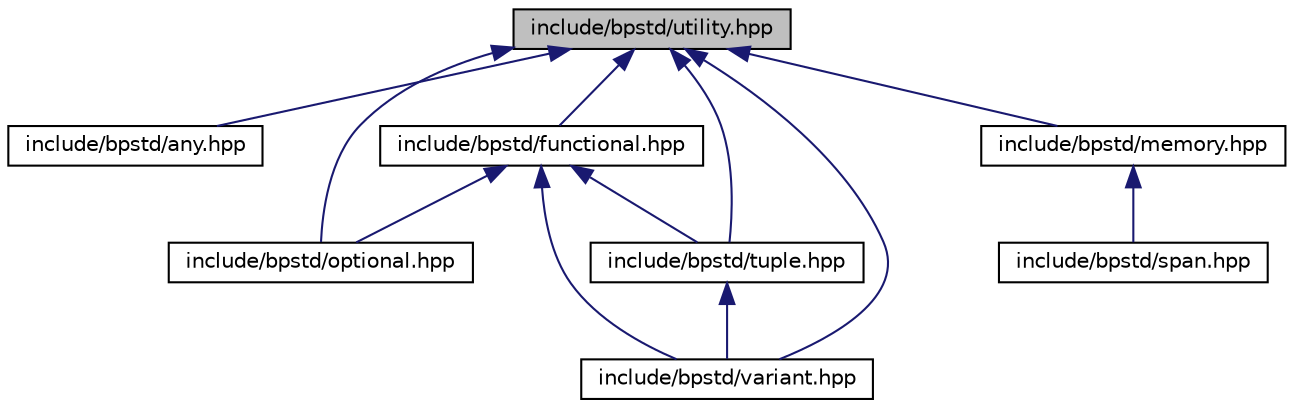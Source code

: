 digraph "include/bpstd/utility.hpp"
{
  edge [fontname="Helvetica",fontsize="10",labelfontname="Helvetica",labelfontsize="10"];
  node [fontname="Helvetica",fontsize="10",shape=record];
  Node8 [label="include/bpstd/utility.hpp",height=0.2,width=0.4,color="black", fillcolor="grey75", style="filled", fontcolor="black"];
  Node8 -> Node9 [dir="back",color="midnightblue",fontsize="10",style="solid",fontname="Helvetica"];
  Node9 [label="include/bpstd/any.hpp",height=0.2,width=0.4,color="black", fillcolor="white", style="filled",URL="$d2/d62/any_8hpp.html",tooltip="This header provides definitions from the C++ header <any> "];
  Node8 -> Node10 [dir="back",color="midnightblue",fontsize="10",style="solid",fontname="Helvetica"];
  Node10 [label="include/bpstd/functional.hpp",height=0.2,width=0.4,color="black", fillcolor="white", style="filled",URL="$d2/db4/functional_8hpp.html",tooltip="This header provides definitions from the C++ header <functional> "];
  Node10 -> Node11 [dir="back",color="midnightblue",fontsize="10",style="solid",fontname="Helvetica"];
  Node11 [label="include/bpstd/optional.hpp",height=0.2,width=0.4,color="black", fillcolor="white", style="filled",URL="$db/dd5/optional_8hpp.html",tooltip="This header provides definitions from the C++ header <optional> "];
  Node10 -> Node12 [dir="back",color="midnightblue",fontsize="10",style="solid",fontname="Helvetica"];
  Node12 [label="include/bpstd/tuple.hpp",height=0.2,width=0.4,color="black", fillcolor="white", style="filled",URL="$d3/d6f/tuple_8hpp.html",tooltip="This header provides definitions from the C++ header <tuple> "];
  Node12 -> Node13 [dir="back",color="midnightblue",fontsize="10",style="solid",fontname="Helvetica"];
  Node13 [label="include/bpstd/variant.hpp",height=0.2,width=0.4,color="black", fillcolor="white", style="filled",URL="$d9/d7a/variant_8hpp.html",tooltip="This header provides definitions from the C++ header <variant> "];
  Node10 -> Node13 [dir="back",color="midnightblue",fontsize="10",style="solid",fontname="Helvetica"];
  Node8 -> Node14 [dir="back",color="midnightblue",fontsize="10",style="solid",fontname="Helvetica"];
  Node14 [label="include/bpstd/memory.hpp",height=0.2,width=0.4,color="black", fillcolor="white", style="filled",URL="$da/d3e/memory_8hpp.html",tooltip="This header provides definitions from the C++ header <memory> "];
  Node14 -> Node15 [dir="back",color="midnightblue",fontsize="10",style="solid",fontname="Helvetica"];
  Node15 [label="include/bpstd/span.hpp",height=0.2,width=0.4,color="black", fillcolor="white", style="filled",URL="$da/de1/span_8hpp.html",tooltip="This header provides definitions from the C++ header  "];
  Node8 -> Node11 [dir="back",color="midnightblue",fontsize="10",style="solid",fontname="Helvetica"];
  Node8 -> Node12 [dir="back",color="midnightblue",fontsize="10",style="solid",fontname="Helvetica"];
  Node8 -> Node13 [dir="back",color="midnightblue",fontsize="10",style="solid",fontname="Helvetica"];
}
